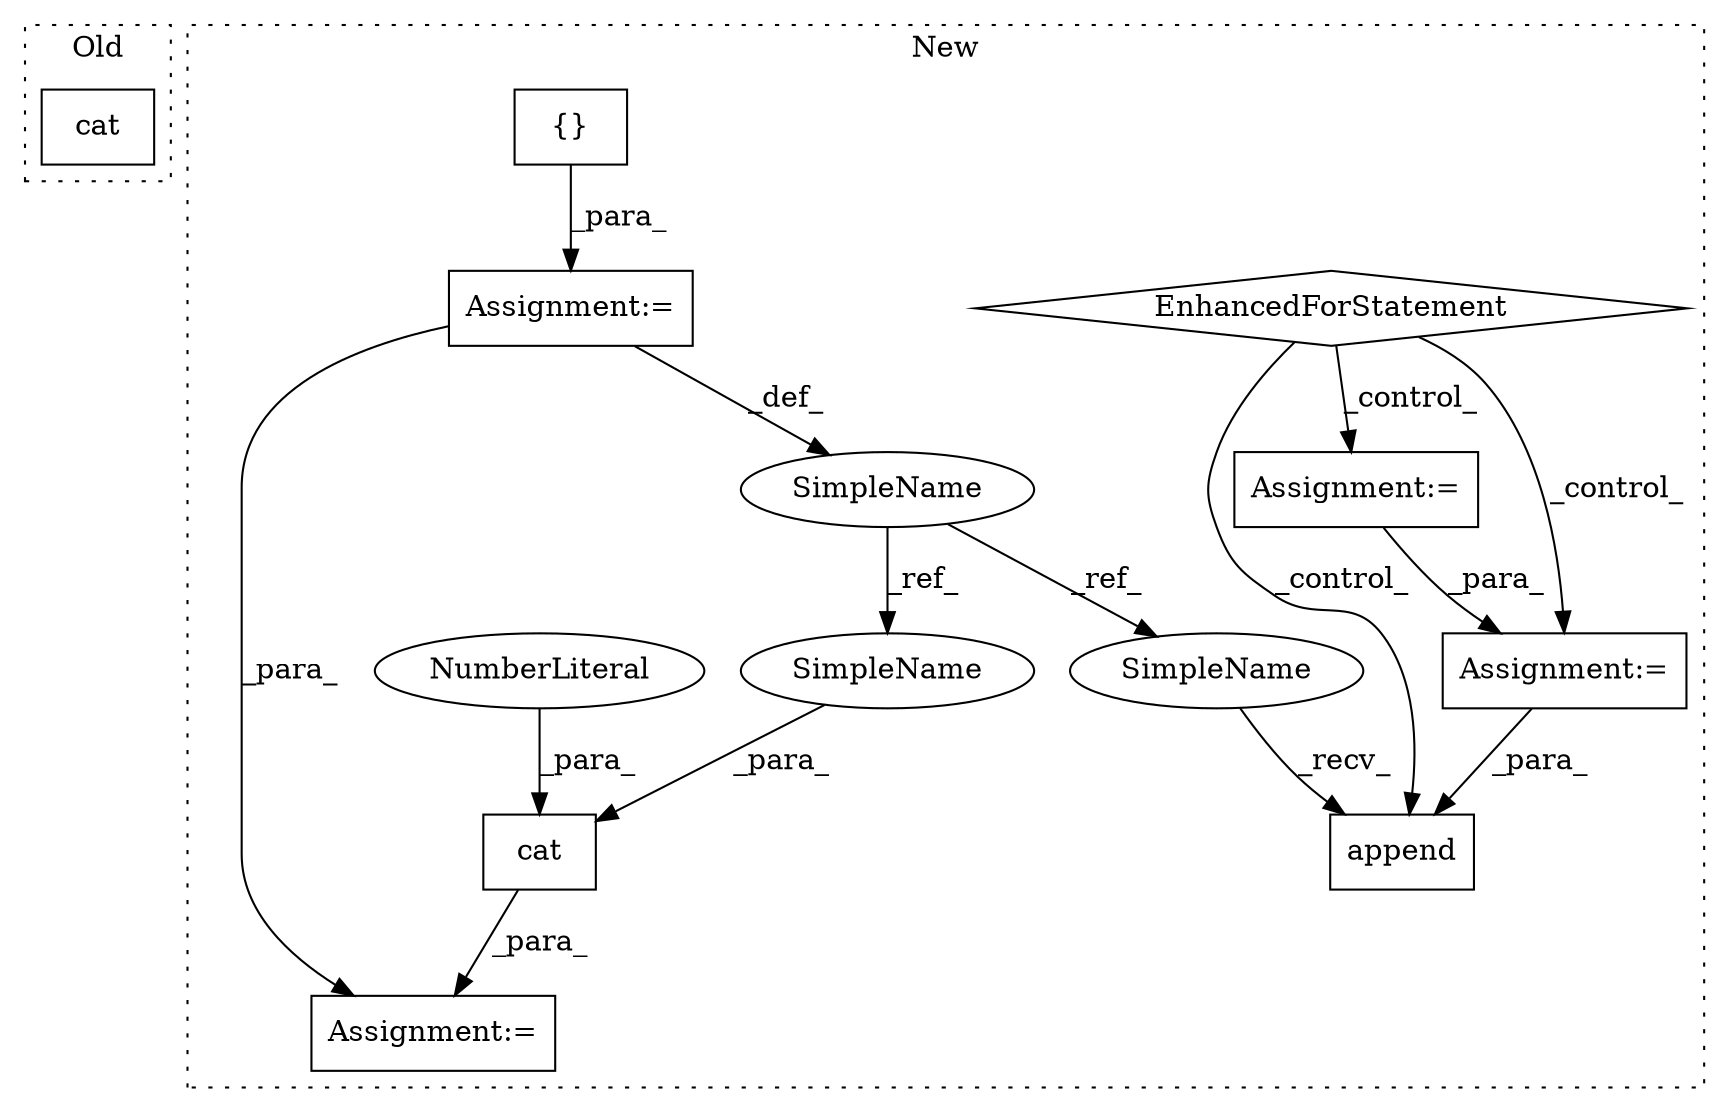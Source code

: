 digraph G {
subgraph cluster0 {
1 [label="cat" a="32" s="7668,7856" l="15,-5" shape="box"];
label = "Old";
style="dotted";
}
subgraph cluster1 {
2 [label="append" a="32" s="7907,7927" l="7,1" shape="box"];
3 [label="Assignment:=" a="7" s="7839" l="26" shape="box"];
4 [label="Assignment:=" a="7" s="7716" l="1" shape="box"];
5 [label="SimpleName" a="42" s="7558" l="9" shape="ellipse"];
6 [label="cat" a="32" s="7956,7971" l="4,1" shape="box"];
7 [label="NumberLiteral" a="34" s="7970" l="1" shape="ellipse"];
8 [label="Assignment:=" a="7" s="7949" l="1" shape="box"];
9 [label="Assignment:=" a="7" s="7567" l="1" shape="box"];
10 [label="EnhancedForStatement" a="70" s="7585,7700" l="66,2" shape="diamond"];
11 [label="{}" a="4" s="7577" l="2" shape="box"];
12 [label="SimpleName" a="42" s="7960" l="9" shape="ellipse"];
13 [label="SimpleName" a="42" s="7897" l="9" shape="ellipse"];
label = "New";
style="dotted";
}
3 -> 4 [label="_para_"];
4 -> 2 [label="_para_"];
5 -> 12 [label="_ref_"];
5 -> 13 [label="_ref_"];
6 -> 8 [label="_para_"];
7 -> 6 [label="_para_"];
9 -> 5 [label="_def_"];
9 -> 8 [label="_para_"];
10 -> 2 [label="_control_"];
10 -> 4 [label="_control_"];
10 -> 3 [label="_control_"];
11 -> 9 [label="_para_"];
12 -> 6 [label="_para_"];
13 -> 2 [label="_recv_"];
}